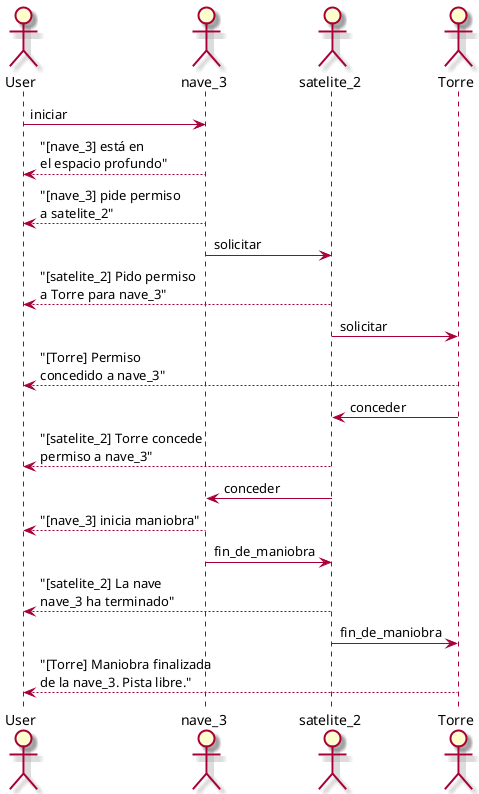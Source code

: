 @startuml

skin rose

actor User
actor "nave_3" as Nave
actor "satelite_2" as Satelite
actor Torre

User -> Nave: iniciar
User <-- Nave: "[nave_3] está en\nel espacio profundo"
User <-- Nave: "[nave_3] pide permiso\na satelite_2"
Nave -> Satelite: solicitar
User <-- Satelite: "[satelite_2] Pido permiso\na Torre para nave_3"
Satelite -> Torre: solicitar
User <-- Torre: "[Torre] Permiso\nconcedido a nave_3"
Satelite <- Torre: conceder
User <-- Satelite: "[satelite_2] Torre concede\npermiso a nave_3"
Nave <- Satelite: conceder
User <-- Nave: "[nave_3] inicia maniobra"
Nave -> Satelite: fin_de_maniobra
User <-- Satelite: "[satelite_2] La nave\nnave_3 ha terminado"
Satelite -> Torre: fin_de_maniobra
User <-- Torre: "[Torre] Maniobra finalizada\nde la nave_3. Pista libre."

@enduml